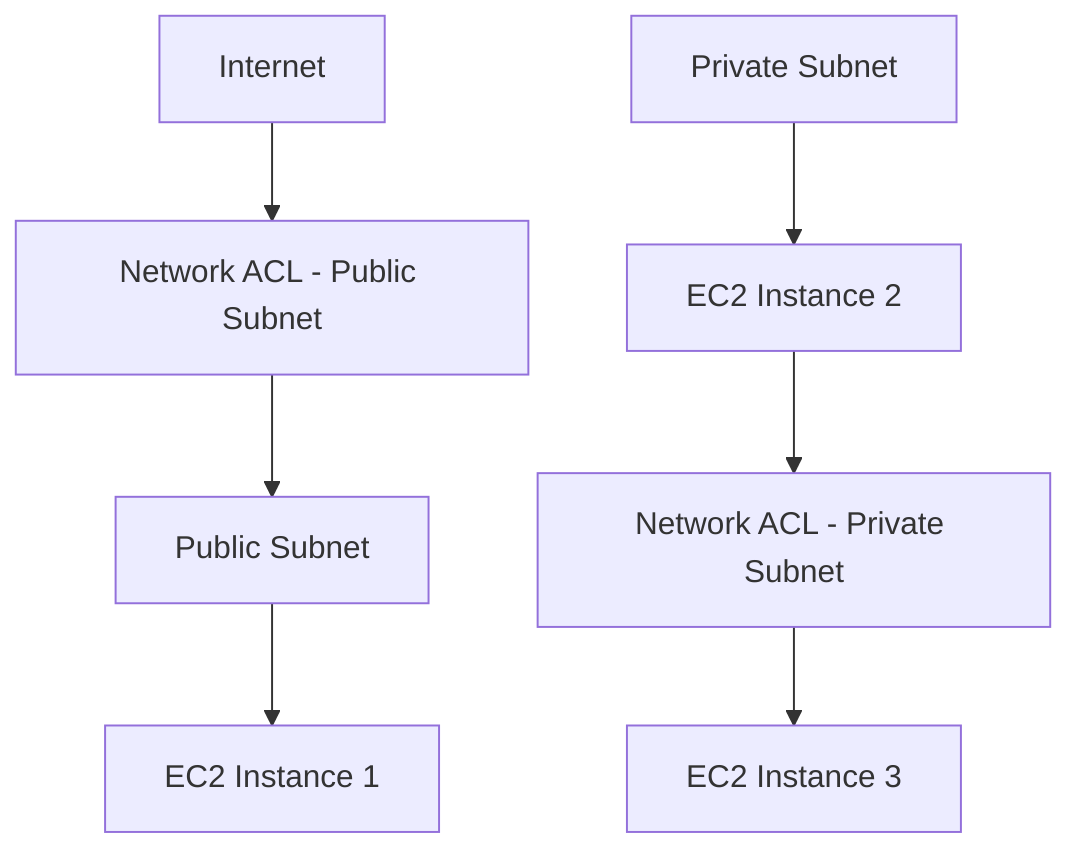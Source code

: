 graph TD
  Internet --> NACL[Network ACL - Public Subnet]
  NACL --> Public_Subnet[Public Subnet]
  Public_Subnet --> Instance1[EC2 Instance 1]

  Private_Subnet[Private Subnet] --> Instance2[EC2 Instance 2]
  Instance2 --> NACL_Private[Network ACL - Private Subnet]
  NACL_Private --> Instance3[EC2 Instance 3]